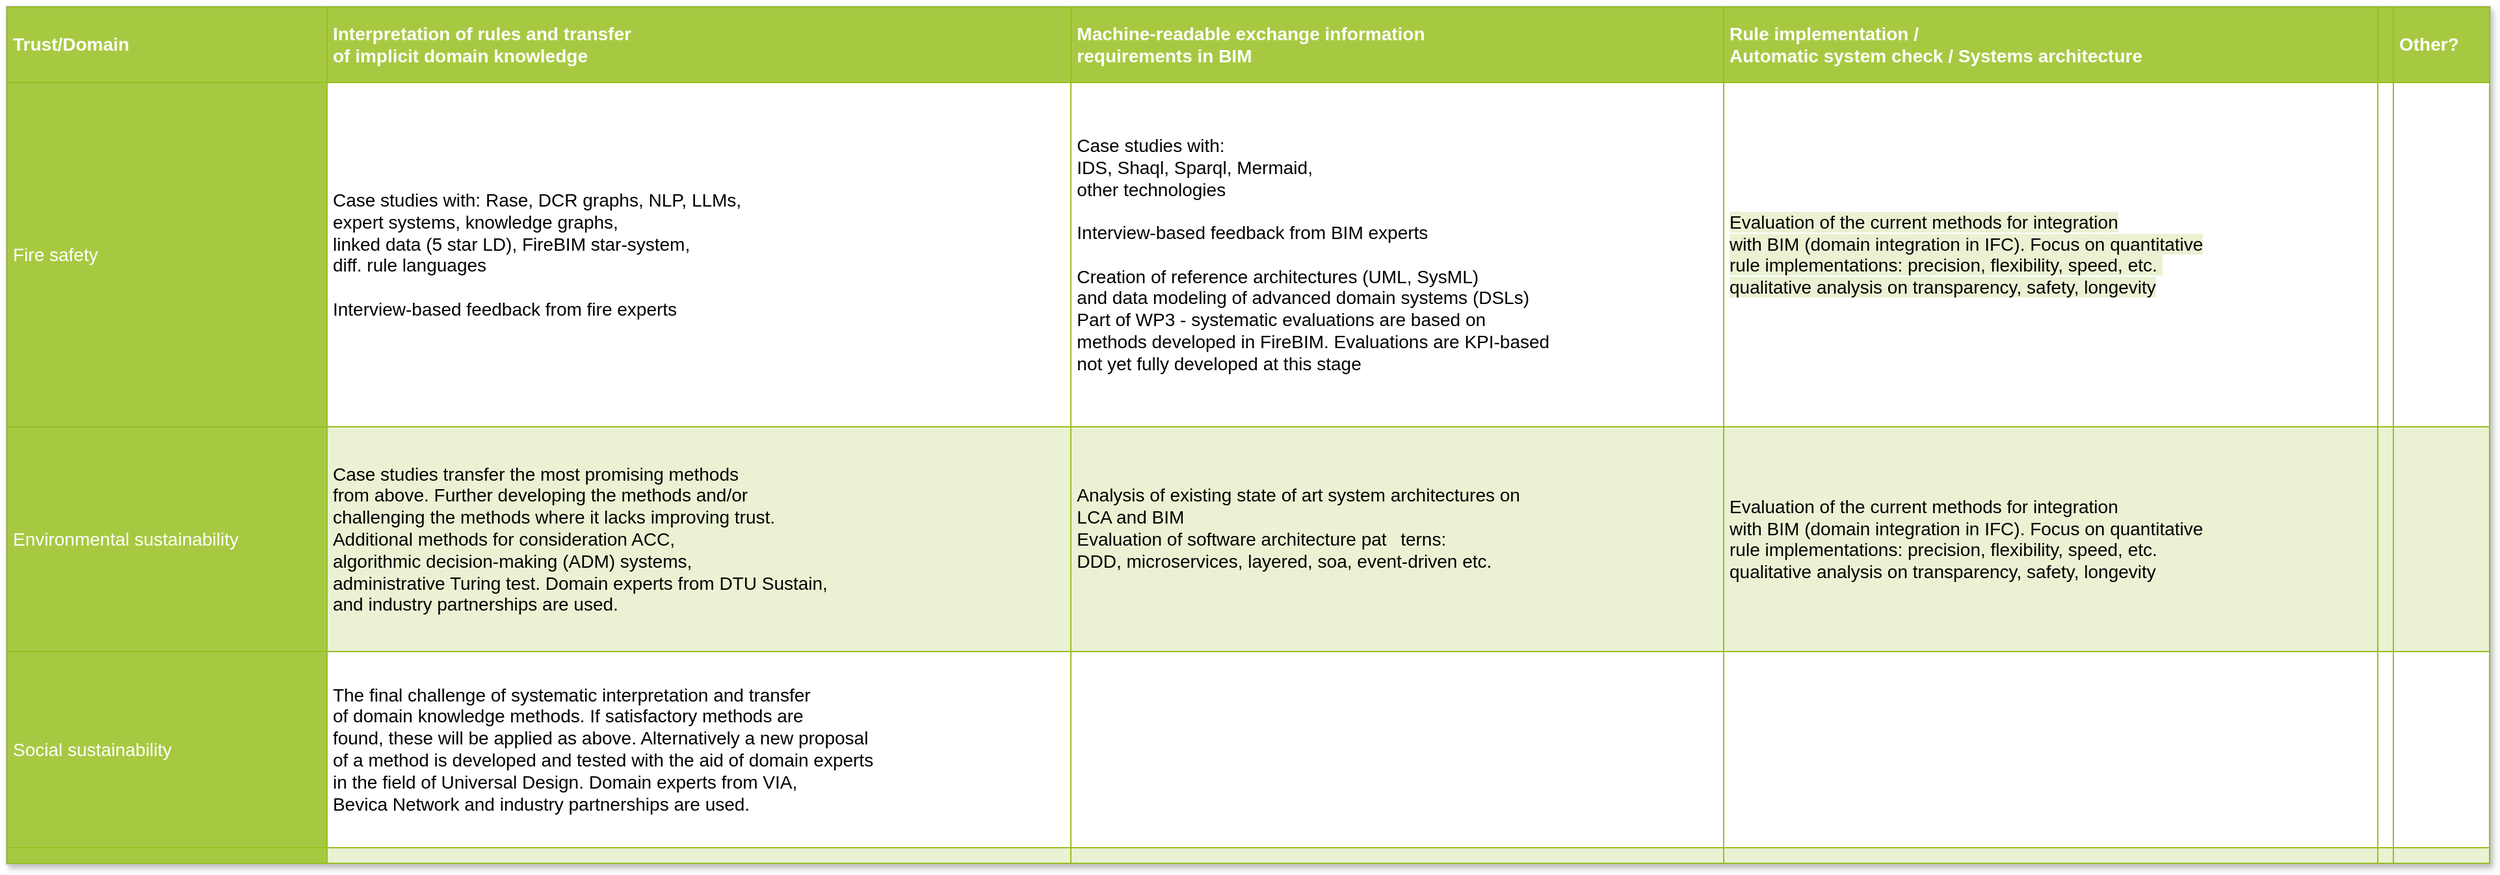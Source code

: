 <mxfile version="25.0.3">
  <diagram name="Page-1" id="bd83a815-5ea8-2e97-e5ec-87c9f400f2fa">
    <mxGraphModel dx="1434" dy="738" grid="1" gridSize="10" guides="1" tooltips="1" connect="1" arrows="1" fold="1" page="1" pageScale="1.5" pageWidth="1169" pageHeight="826" background="none" math="0" shadow="0">
      <root>
        <mxCell id="0" style=";html=1;" />
        <mxCell id="1" style=";html=1;" parent="0" />
        <mxCell id="1516e18e63f93b96-1" value="&lt;table border=&quot;1&quot; width=&quot;100%&quot; cellpadding=&quot;4&quot; style=&quot;width: 100% ; height: 100% ; border-collapse: collapse&quot;&gt;&lt;tbody&gt;&lt;tr style=&quot;background-color: #a7c942 ; color: #ffffff ; border: 1px solid #98bf21&quot;&gt;&lt;th&gt;Trust/Domain&lt;/th&gt;&lt;th&gt;Interpretation of rules and transfer &lt;br&gt;of implicit domain knowledge&lt;/th&gt;&lt;th&gt;Machine-readable exchange information &lt;br&gt;requirements in BIM&lt;/th&gt;&lt;th&gt;Rule implementation / &lt;br&gt;Automatic system check / Systems architecture&lt;/th&gt;&lt;th&gt;&lt;br&gt;&lt;/th&gt;&lt;th&gt;Other?&lt;/th&gt;&lt;/tr&gt;&lt;tr style=&quot;border: 1px solid #98bf21&quot;&gt;&lt;td style=&quot;background-color: #a7c942 ; color: #ffffff ; border: 1px solid #98bf21&quot;&gt;Fire safety&amp;nbsp;&lt;/td&gt;&lt;td&gt;Case studies with: Rase, DCR graphs, NLP, LLMs, &lt;br&gt;expert systems, knowledge graphs, &lt;br&gt;linked data (5 star LD), FireBIM star-system, &lt;br&gt;diff. rule languages&lt;br&gt;&lt;br&gt;Interview-based feedback from fire experts&lt;br&gt;&lt;/td&gt;&lt;td&gt;Case studies with:&lt;br&gt;IDS, Shaql, Sparql, Mermaid, &lt;br&gt;other technologies&amp;nbsp;&lt;br&gt;&lt;br&gt;Interview-based feedback from BIM experts&lt;br&gt;&lt;br&gt;Creation of reference architectures (UML, SysML)&amp;nbsp;&lt;br&gt;and data modeling of advanced domain systems (DSLs)&lt;br&gt;Part of WP3 - systematic evaluations are based on &lt;br&gt;methods developed in FireBIM. Evaluations are KPI-based&lt;br&gt;not yet fully developed at this stage&lt;/td&gt;&lt;td&gt;&lt;span style=&quot;background-color: rgb(234, 242, 211);&quot;&gt;Evaluation of the current methods for integration&lt;/span&gt;&lt;br style=&quot;background-color: rgb(234, 242, 211);&quot;&gt;&lt;span style=&quot;background-color: rgb(234, 242, 211);&quot;&gt;with BIM (domain integration in IFC). Focus on quantitative&lt;/span&gt;&lt;br style=&quot;background-color: rgb(234, 242, 211);&quot;&gt;&lt;span style=&quot;background-color: rgb(234, 242, 211);&quot;&gt;rule implementations: precision, flexibility, speed, etc.&amp;nbsp;&lt;/span&gt;&lt;br style=&quot;background-color: rgb(234, 242, 211);&quot;&gt;&lt;span style=&quot;background-color: rgb(234, 242, 211);&quot;&gt;qualitative analysis on transparency, safety, longevity&lt;/span&gt;&lt;/td&gt;&lt;td&gt;&lt;br&gt;&lt;/td&gt;&lt;td&gt;&lt;br&gt;&lt;/td&gt;&lt;/tr&gt;&lt;tr style=&quot;background-color: #eaf2d3 ; border: 1px solid #98bf21&quot;&gt;&lt;td style=&quot;background-color: #a7c942 ; color: #ffffff ; border: 1px solid #98bf21&quot;&gt;Environmental sustainability&lt;/td&gt;&lt;td&gt;Case studies transfer the most promising methods&amp;nbsp;&lt;br&gt;from above. Further developing the methods and/or &lt;br&gt;challenging the methods where it lacks improving trust.&lt;br&gt;Additional methods for consideration ACC, &lt;br&gt;algorithmic decision-making (ADM) systems,&lt;br&gt;administrative Turing test. Domain experts from DTU Sustain, &lt;br&gt;and industry partnerships are used.&lt;/td&gt;&lt;td&gt;Analysis of existing state of art system architectures on &lt;br&gt;LCA and BIM&lt;br&gt;Evaluation of software architecture pat &lt;span style=&quot;white-space: pre;&quot;&gt;&#x9;&lt;/span&gt;terns: &lt;br&gt;DDD, microservices, layered, soa, event-driven etc.&lt;br&gt;&lt;br&gt;&lt;/td&gt;&lt;td&gt;Evaluation of the current methods for integration&lt;br&gt;with BIM (domain integration in IFC). Focus on quantitative&lt;br&gt;rule implementations: precision, flexibility, speed, etc.&amp;nbsp;&lt;br&gt;qualitative analysis on transparency, safety, longevity&lt;/td&gt;&lt;td&gt;&lt;br&gt;&lt;/td&gt;&lt;td&gt;&lt;br&gt;&lt;/td&gt;&lt;/tr&gt;&lt;tr style=&quot;border: 1px solid #98bf21&quot;&gt;&lt;td style=&quot;background-color: #a7c942 ; color: #ffffff ; border: 1px solid #98bf21&quot;&gt;Social sustainability&lt;/td&gt;&lt;td&gt;The final challenge of systematic interpretation and transfer&lt;br&gt;of domain knowledge methods. If satisfactory methods are&lt;br&gt;found, these will be applied as above. Alternatively a new proposal&lt;br&gt;of a method is developed and tested with the aid of domain experts&lt;br&gt;in the field of Universal Design. Domain experts from VIA, &lt;br&gt;Bevica Network and industry partnerships are used.&lt;/td&gt;&lt;td&gt;&lt;/td&gt;&lt;td&gt;&lt;br&gt;&lt;/td&gt;&lt;td&gt;&lt;br&gt;&lt;/td&gt;&lt;td&gt;&lt;br&gt;&lt;/td&gt;&lt;/tr&gt;&lt;tr style=&quot;background-color: #eaf2d3 ; border: 1px solid #98bf21&quot;&gt;&lt;td style=&quot;background-color: #a7c942 ; color: #ffffff ; border: 1px solid #98bf21&quot;&gt;&lt;/td&gt;&lt;td&gt;&lt;/td&gt;&lt;td&gt;&lt;/td&gt;&lt;td&gt;&lt;/td&gt;&lt;td&gt;&lt;/td&gt;&lt;td&gt;&lt;/td&gt;&lt;/tr&gt;&lt;/tbody&gt;&lt;/table&gt;" style="text;html=1;strokeColor=#c0c0c0;fillColor=#ffffff;overflow=fill;rounded=0;shadow=1;fontSize=14;fontColor=#000000;" parent="1" vertex="1">
          <mxGeometry x="110" y="60" width="1910" height="660" as="geometry" />
        </mxCell>
      </root>
    </mxGraphModel>
  </diagram>
</mxfile>
